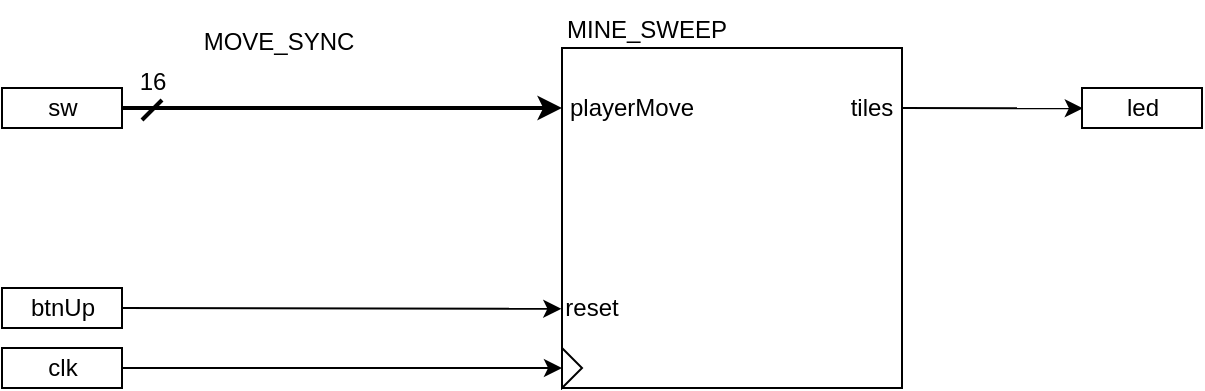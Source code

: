 <mxfile>
    <diagram id="Natk3P81pJkIVKV2emPn" name="Page-1">
        <mxGraphModel dx="1086" dy="779" grid="1" gridSize="10" guides="1" tooltips="1" connect="1" arrows="1" fold="1" page="1" pageScale="1" pageWidth="1169" pageHeight="827" math="0" shadow="0">
            <root>
                <mxCell id="0"/>
                <mxCell id="1" parent="0"/>
                <mxCell id="2" value="" style="externalPins=0;recursiveResize=0;shadow=0;dashed=0;align=center;html=1;strokeWidth=1;shape=mxgraph.rtl.abstract.entity;container=1;collapsible=0;kind=sequential;drawPins=0;left=3;right=2;bottom=0;top=0;" parent="1" vertex="1">
                    <mxGeometry x="530" y="328" width="170" height="170" as="geometry"/>
                </mxCell>
                <mxCell id="6" value="" style="triangle;whiteSpace=wrap;html=1;" parent="2" vertex="1">
                    <mxGeometry y="150" width="10" height="20" as="geometry"/>
                </mxCell>
                <mxCell id="9" value="reset" style="text;html=1;strokeColor=none;fillColor=none;align=center;verticalAlign=middle;whiteSpace=wrap;rounded=0;" parent="2" vertex="1">
                    <mxGeometry y="125" width="30" height="10" as="geometry"/>
                </mxCell>
                <mxCell id="11" value="playerMove" style="text;html=1;strokeColor=none;fillColor=none;align=center;verticalAlign=middle;whiteSpace=wrap;rounded=0;" parent="2" vertex="1">
                    <mxGeometry y="20" width="70" height="20" as="geometry"/>
                </mxCell>
                <mxCell id="15" value="tiles" style="text;html=1;strokeColor=none;fillColor=none;align=center;verticalAlign=middle;whiteSpace=wrap;rounded=0;" parent="2" vertex="1">
                    <mxGeometry x="140" y="20" width="30" height="20" as="geometry"/>
                </mxCell>
                <mxCell id="27" style="edgeStyle=none;html=1;exitX=0;exitY=0;exitDx=60;exitDy=10;exitPerimeter=0;strokeWidth=2;entryX=0;entryY=0.5;entryDx=0;entryDy=0;" parent="1" source="3" target="11" edge="1">
                    <mxGeometry relative="1" as="geometry">
                        <mxPoint x="350.54" y="358.168" as="targetPoint"/>
                    </mxGeometry>
                </mxCell>
                <mxCell id="3" value="sw" style="externalPins=0;recursiveResize=0;shadow=0;dashed=0;align=center;html=1;strokeWidth=1;shape=mxgraph.rtl.abstract.entity;container=1;collapsible=0;kind=input;drawPins=0;left=0;right=1;bottom=0;top=0;" parent="1" vertex="1">
                    <mxGeometry x="250" y="348" width="60" height="20" as="geometry"/>
                </mxCell>
                <mxCell id="8" style="edgeStyle=none;html=1;exitX=0;exitY=0;exitDx=60;exitDy=10;exitPerimeter=0;entryX=-0.002;entryY=0.767;entryDx=0;entryDy=0;entryPerimeter=0;" parent="1" source="4" target="2" edge="1">
                    <mxGeometry relative="1" as="geometry"/>
                </mxCell>
                <mxCell id="4" value="btnUp" style="externalPins=0;recursiveResize=0;shadow=0;dashed=0;align=center;html=1;strokeWidth=1;shape=mxgraph.rtl.abstract.entity;container=1;collapsible=0;kind=input;drawPins=0;left=0;right=1;bottom=0;top=0;" parent="1" vertex="1">
                    <mxGeometry x="250" y="448" width="60" height="20" as="geometry"/>
                </mxCell>
                <mxCell id="7" style="edgeStyle=none;html=1;exitX=0;exitY=0;exitDx=60;exitDy=10;exitPerimeter=0;entryX=0;entryY=0.5;entryDx=0;entryDy=0;" parent="1" source="5" target="6" edge="1">
                    <mxGeometry relative="1" as="geometry"/>
                </mxCell>
                <mxCell id="5" value="clk" style="externalPins=0;recursiveResize=0;shadow=0;dashed=0;align=center;html=1;strokeWidth=1;shape=mxgraph.rtl.abstract.entity;container=1;collapsible=0;kind=input;drawPins=0;left=0;right=1;bottom=0;top=0;" parent="1" vertex="1">
                    <mxGeometry x="250" y="478" width="60" height="20" as="geometry"/>
                </mxCell>
                <mxCell id="16" value="led" style="externalPins=0;recursiveResize=0;shadow=0;dashed=0;align=center;html=1;strokeWidth=1;shape=mxgraph.rtl.abstract.entity;container=1;collapsible=0;kind=input;drawPins=0;left=0;right=1;bottom=0;top=0;" parent="1" vertex="1">
                    <mxGeometry x="790" y="348" width="60" height="20" as="geometry"/>
                </mxCell>
                <mxCell id="17" style="edgeStyle=none;html=1;exitX=1;exitY=0.5;exitDx=0;exitDy=0;entryX=0.007;entryY=0.506;entryDx=0;entryDy=0;entryPerimeter=0;" parent="1" source="15" target="16" edge="1">
                    <mxGeometry relative="1" as="geometry"/>
                </mxCell>
                <mxCell id="24" value="MINE_SWEEP" style="text;html=1;strokeColor=none;fillColor=none;align=center;verticalAlign=middle;whiteSpace=wrap;rounded=0;" parent="1" vertex="1">
                    <mxGeometry x="525" y="304" width="95" height="30" as="geometry"/>
                </mxCell>
                <mxCell id="28" value="MOVE_SYNC" style="text;html=1;align=center;verticalAlign=middle;resizable=0;points=[];autosize=1;strokeColor=none;fillColor=none;" parent="1" vertex="1">
                    <mxGeometry x="338" y="310" width="100" height="30" as="geometry"/>
                </mxCell>
                <mxCell id="31" value="16" style="verticalLabelPosition=top;shadow=0;dashed=0;align=center;html=1;verticalAlign=bottom;shape=mxgraph.electrical.transmission.bus_width;pointerEvents=1;strokeWidth=2;labelPosition=center;" parent="1" vertex="1">
                    <mxGeometry x="320" y="354" width="10" height="10" as="geometry"/>
                </mxCell>
            </root>
        </mxGraphModel>
    </diagram>
</mxfile>